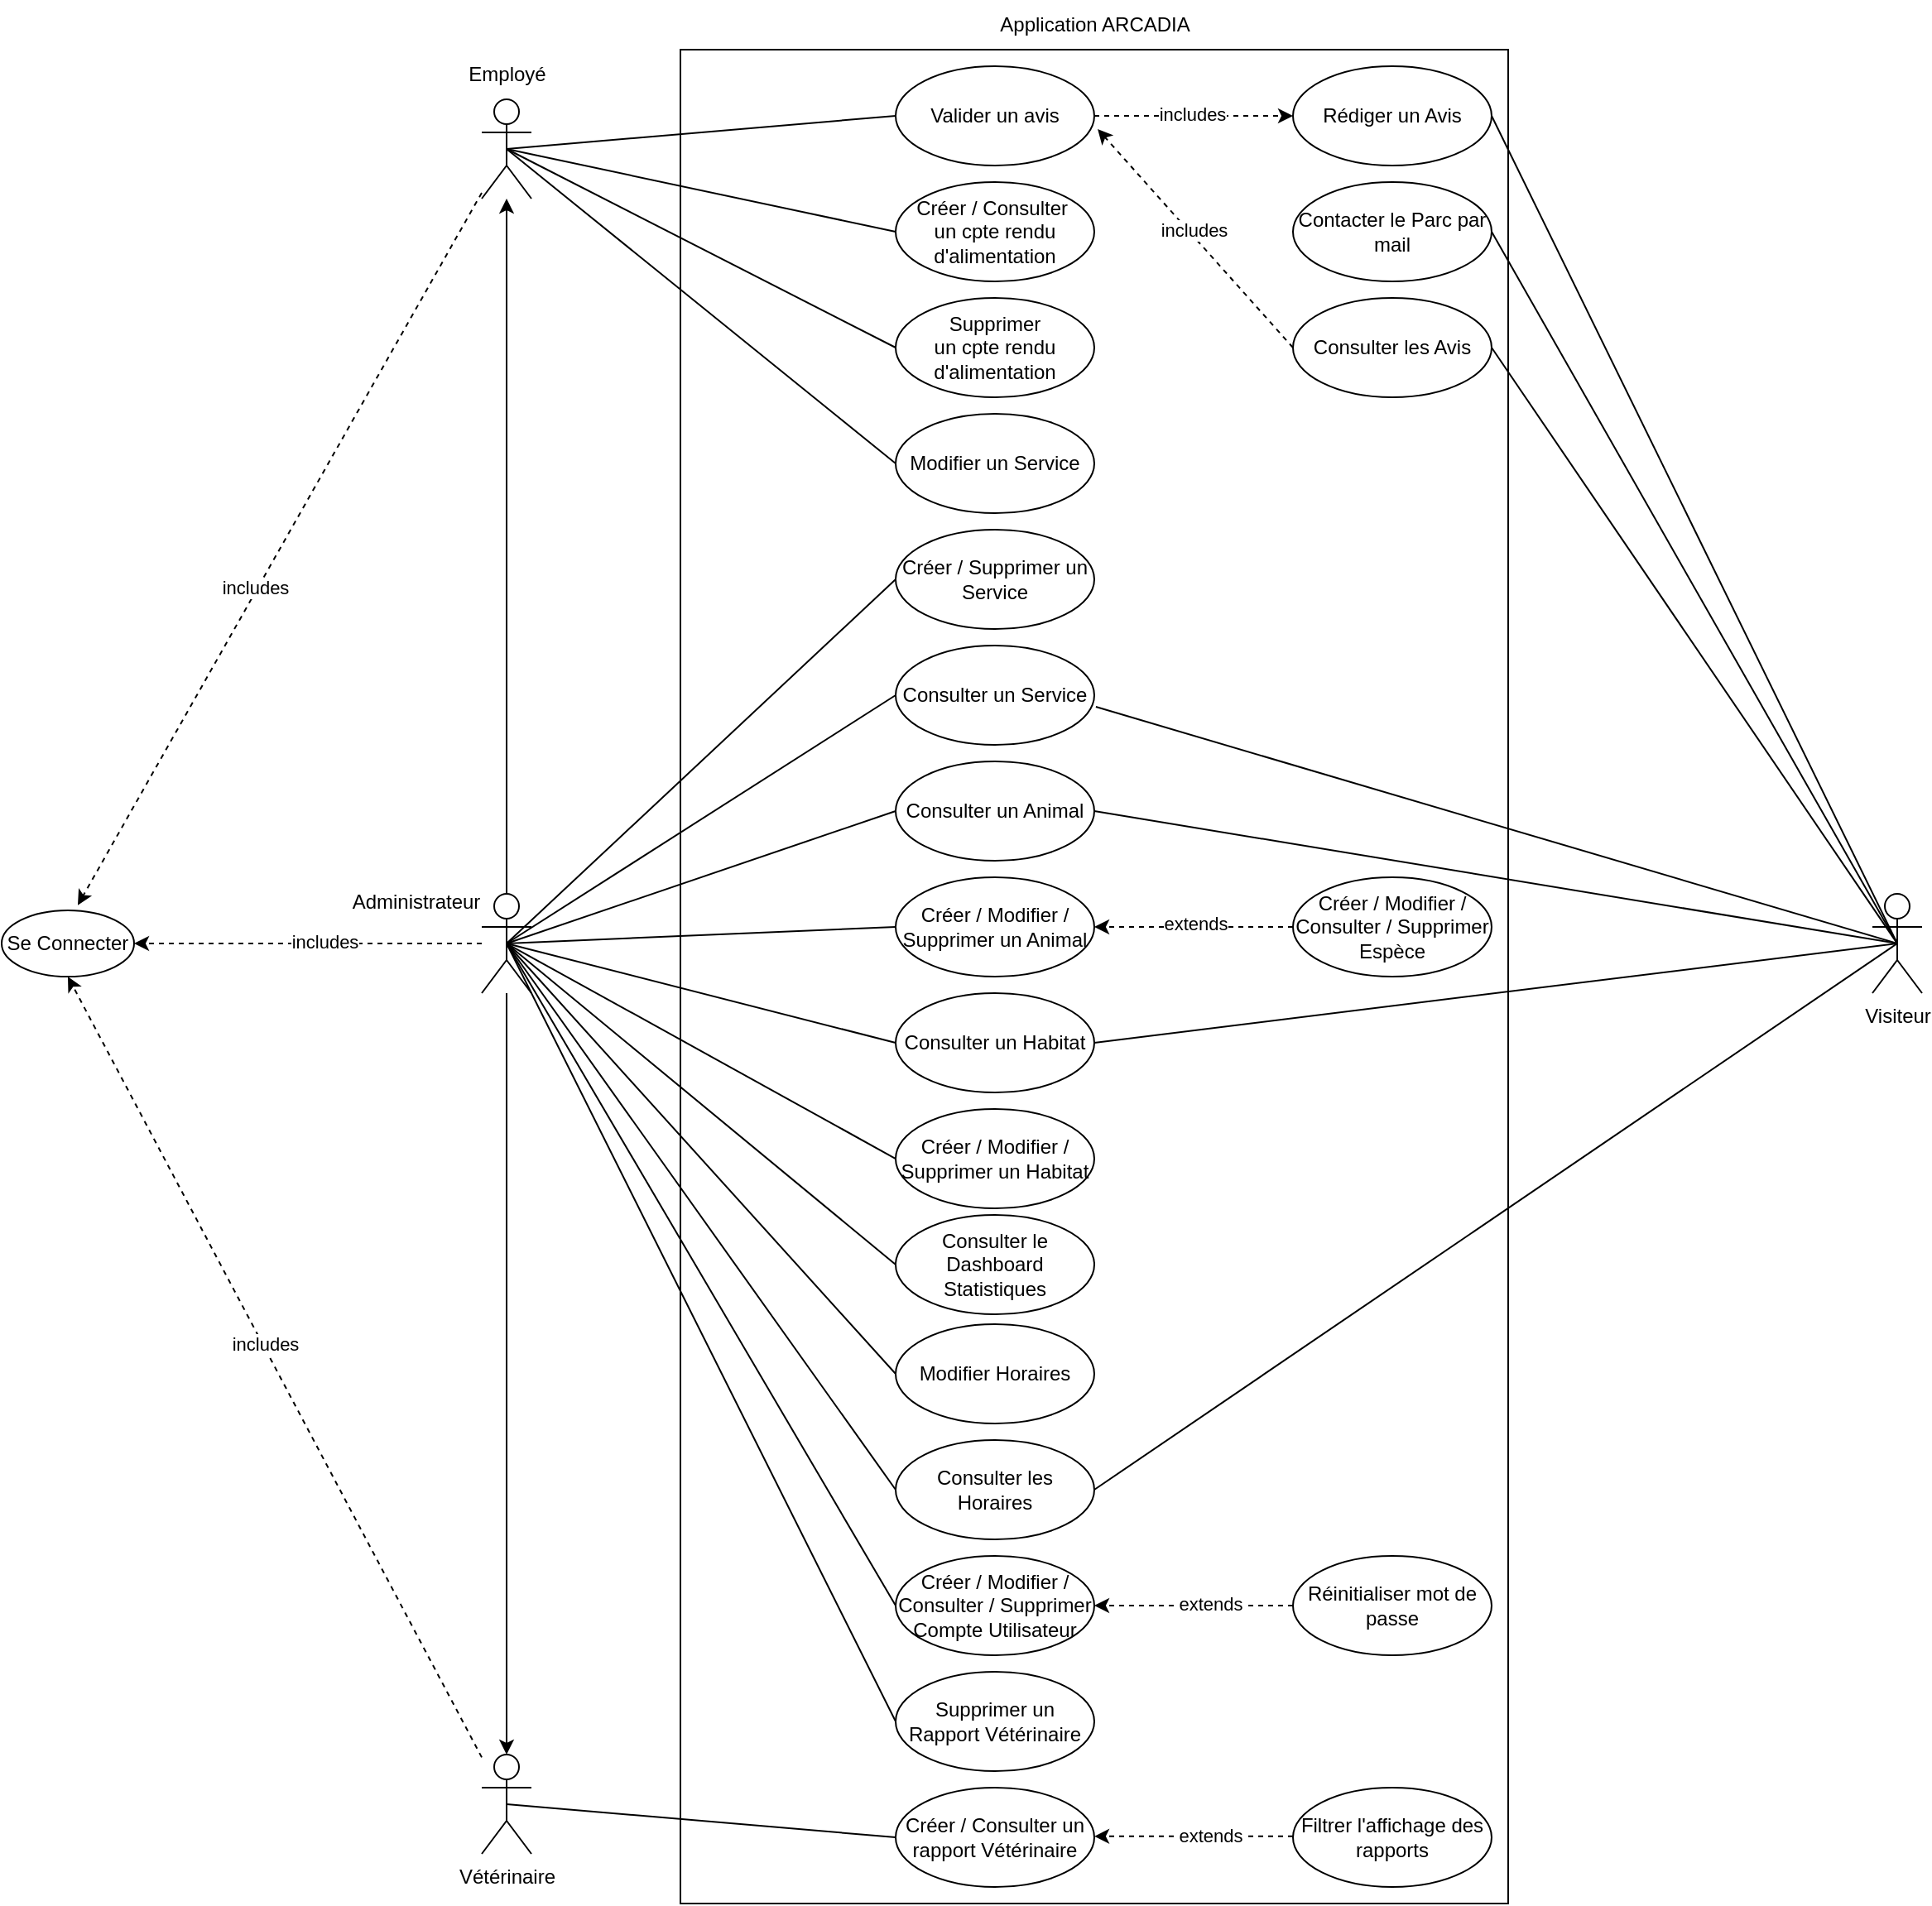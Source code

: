 <mxfile version="24.8.6">
  <diagram id="IKdIBJH-_fXDTG6XXZtE" name="Page-1">
    <mxGraphModel dx="1440" dy="1325" grid="1" gridSize="10" guides="1" tooltips="1" connect="1" arrows="1" fold="1" page="1" pageScale="1" pageWidth="2000" pageHeight="2000" math="0" shadow="0">
      <root>
        <mxCell id="0" />
        <mxCell id="1" parent="0" />
        <mxCell id="gqGJL_2aNjQOqSzNsHdJ-1" value="Visiteur" style="shape=umlActor;verticalLabelPosition=bottom;verticalAlign=top;html=1;outlineConnect=0;" parent="1" vertex="1">
          <mxGeometry x="1170" y="790" width="30" height="60" as="geometry" />
        </mxCell>
        <mxCell id="gqGJL_2aNjQOqSzNsHdJ-2" value="" style="shape=umlActor;verticalLabelPosition=bottom;verticalAlign=top;html=1;outlineConnect=0;" parent="1" vertex="1">
          <mxGeometry x="330" y="790" width="30" height="60" as="geometry" />
        </mxCell>
        <mxCell id="gqGJL_2aNjQOqSzNsHdJ-3" value="Vétérinaire" style="shape=umlActor;verticalLabelPosition=bottom;verticalAlign=top;html=1;outlineConnect=0;" parent="1" vertex="1">
          <mxGeometry x="330" y="1310" width="30" height="60" as="geometry" />
        </mxCell>
        <mxCell id="gqGJL_2aNjQOqSzNsHdJ-5" value="" style="shape=umlActor;verticalLabelPosition=bottom;verticalAlign=top;html=1;outlineConnect=0;" parent="1" vertex="1">
          <mxGeometry x="330" y="310" width="30" height="60" as="geometry" />
        </mxCell>
        <mxCell id="gqGJL_2aNjQOqSzNsHdJ-21" value="Se Connecter" style="ellipse;whiteSpace=wrap;html=1;" parent="1" vertex="1">
          <mxGeometry x="40" y="800" width="80" height="40" as="geometry" />
        </mxCell>
        <mxCell id="gqGJL_2aNjQOqSzNsHdJ-27" value="" style="endArrow=classic;html=1;rounded=0;entryX=0.575;entryY=-0.079;entryDx=0;entryDy=0;entryPerimeter=0;dashed=1;" parent="1" source="gqGJL_2aNjQOqSzNsHdJ-5" target="gqGJL_2aNjQOqSzNsHdJ-21" edge="1">
          <mxGeometry width="50" height="50" relative="1" as="geometry">
            <mxPoint x="290" y="730" as="sourcePoint" />
            <mxPoint x="340" y="680" as="targetPoint" />
          </mxGeometry>
        </mxCell>
        <mxCell id="gqGJL_2aNjQOqSzNsHdJ-30" value="includes" style="edgeLabel;html=1;align=center;verticalAlign=middle;resizable=0;points=[];" parent="gqGJL_2aNjQOqSzNsHdJ-27" vertex="1" connectable="0">
          <mxGeometry x="0.109" y="-2" relative="1" as="geometry">
            <mxPoint as="offset" />
          </mxGeometry>
        </mxCell>
        <mxCell id="gqGJL_2aNjQOqSzNsHdJ-28" value="" style="endArrow=classic;html=1;rounded=0;entryX=1;entryY=0.5;entryDx=0;entryDy=0;dashed=1;" parent="1" source="gqGJL_2aNjQOqSzNsHdJ-2" target="gqGJL_2aNjQOqSzNsHdJ-21" edge="1">
          <mxGeometry width="50" height="50" relative="1" as="geometry">
            <mxPoint x="259" y="670" as="sourcePoint" />
            <mxPoint x="210" y="807" as="targetPoint" />
          </mxGeometry>
        </mxCell>
        <mxCell id="gqGJL_2aNjQOqSzNsHdJ-31" value="includes" style="edgeLabel;html=1;align=center;verticalAlign=middle;resizable=0;points=[];" parent="gqGJL_2aNjQOqSzNsHdJ-28" vertex="1" connectable="0">
          <mxGeometry x="-0.097" y="-1" relative="1" as="geometry">
            <mxPoint as="offset" />
          </mxGeometry>
        </mxCell>
        <mxCell id="gqGJL_2aNjQOqSzNsHdJ-29" value="" style="endArrow=classic;html=1;rounded=0;entryX=0.5;entryY=1;entryDx=0;entryDy=0;dashed=1;" parent="1" source="gqGJL_2aNjQOqSzNsHdJ-3" target="gqGJL_2aNjQOqSzNsHdJ-21" edge="1">
          <mxGeometry width="50" height="50" relative="1" as="geometry">
            <mxPoint x="256" y="930" as="sourcePoint" />
            <mxPoint x="160" y="930" as="targetPoint" />
          </mxGeometry>
        </mxCell>
        <mxCell id="gqGJL_2aNjQOqSzNsHdJ-32" value="includes" style="edgeLabel;html=1;align=center;verticalAlign=middle;resizable=0;points=[];" parent="gqGJL_2aNjQOqSzNsHdJ-29" vertex="1" connectable="0">
          <mxGeometry x="0.057" y="-1" relative="1" as="geometry">
            <mxPoint as="offset" />
          </mxGeometry>
        </mxCell>
        <mxCell id="gqGJL_2aNjQOqSzNsHdJ-35" value="" style="rounded=0;whiteSpace=wrap;html=1;align=center;" parent="1" vertex="1">
          <mxGeometry x="450" y="280" width="500" height="1120" as="geometry" />
        </mxCell>
        <mxCell id="gqGJL_2aNjQOqSzNsHdJ-36" value="Application ARCADIA" style="text;html=1;align=center;verticalAlign=middle;resizable=0;points=[];autosize=1;strokeColor=none;fillColor=none;" parent="1" vertex="1">
          <mxGeometry x="630" y="250" width="140" height="30" as="geometry" />
        </mxCell>
        <mxCell id="E2P9w7a1Jbw7j0O_7AST-2" value="Créer / Consulter&amp;nbsp;&lt;div&gt;un cpte rendu d&#39;alimentation&lt;/div&gt;" style="ellipse;whiteSpace=wrap;html=1;" vertex="1" parent="1">
          <mxGeometry x="580" y="360" width="120" height="60" as="geometry" />
        </mxCell>
        <mxCell id="E2P9w7a1Jbw7j0O_7AST-27" style="edgeStyle=orthogonalEdgeStyle;rounded=0;orthogonalLoop=1;jettySize=auto;html=1;exitX=1;exitY=0.5;exitDx=0;exitDy=0;entryX=0;entryY=0.5;entryDx=0;entryDy=0;dashed=1;" edge="1" parent="1" source="E2P9w7a1Jbw7j0O_7AST-3" target="E2P9w7a1Jbw7j0O_7AST-19">
          <mxGeometry relative="1" as="geometry" />
        </mxCell>
        <mxCell id="E2P9w7a1Jbw7j0O_7AST-28" value="includes" style="edgeLabel;html=1;align=center;verticalAlign=middle;resizable=0;points=[];" vertex="1" connectable="0" parent="E2P9w7a1Jbw7j0O_7AST-27">
          <mxGeometry x="0.233" y="-2" relative="1" as="geometry">
            <mxPoint x="-15" y="-3" as="offset" />
          </mxGeometry>
        </mxCell>
        <mxCell id="E2P9w7a1Jbw7j0O_7AST-3" value="Valider un avis" style="ellipse;whiteSpace=wrap;html=1;" vertex="1" parent="1">
          <mxGeometry x="580" y="290" width="120" height="60" as="geometry" />
        </mxCell>
        <mxCell id="E2P9w7a1Jbw7j0O_7AST-4" value="Modifier un Service" style="ellipse;whiteSpace=wrap;html=1;" vertex="1" parent="1">
          <mxGeometry x="580" y="500" width="120" height="60" as="geometry" />
        </mxCell>
        <mxCell id="E2P9w7a1Jbw7j0O_7AST-5" value="Créer / Supprimer un Service" style="ellipse;whiteSpace=wrap;html=1;" vertex="1" parent="1">
          <mxGeometry x="580" y="570" width="120" height="60" as="geometry" />
        </mxCell>
        <mxCell id="E2P9w7a1Jbw7j0O_7AST-7" value="Consulter un Service" style="ellipse;whiteSpace=wrap;html=1;" vertex="1" parent="1">
          <mxGeometry x="580" y="640" width="120" height="60" as="geometry" />
        </mxCell>
        <mxCell id="E2P9w7a1Jbw7j0O_7AST-8" value="Consulter un Animal" style="ellipse;whiteSpace=wrap;html=1;" vertex="1" parent="1">
          <mxGeometry x="580" y="710" width="120" height="60" as="geometry" />
        </mxCell>
        <mxCell id="E2P9w7a1Jbw7j0O_7AST-9" value="Créer / Modifier / Supprimer un Animal" style="ellipse;whiteSpace=wrap;html=1;" vertex="1" parent="1">
          <mxGeometry x="580" y="780" width="120" height="60" as="geometry" />
        </mxCell>
        <mxCell id="E2P9w7a1Jbw7j0O_7AST-10" value="Consulter un Habitat" style="ellipse;whiteSpace=wrap;html=1;" vertex="1" parent="1">
          <mxGeometry x="580" y="850" width="120" height="60" as="geometry" />
        </mxCell>
        <mxCell id="E2P9w7a1Jbw7j0O_7AST-11" value="Créer / Modifier / Supprimer un Habitat" style="ellipse;whiteSpace=wrap;html=1;" vertex="1" parent="1">
          <mxGeometry x="580" y="920" width="120" height="60" as="geometry" />
        </mxCell>
        <mxCell id="E2P9w7a1Jbw7j0O_7AST-12" value="Modifier Horaires" style="ellipse;whiteSpace=wrap;html=1;" vertex="1" parent="1">
          <mxGeometry x="580" y="1050" width="120" height="60" as="geometry" />
        </mxCell>
        <mxCell id="E2P9w7a1Jbw7j0O_7AST-23" style="edgeStyle=orthogonalEdgeStyle;rounded=0;orthogonalLoop=1;jettySize=auto;html=1;exitX=0;exitY=0.5;exitDx=0;exitDy=0;dashed=1;entryX=1;entryY=0.5;entryDx=0;entryDy=0;" edge="1" parent="1" source="E2P9w7a1Jbw7j0O_7AST-13" target="E2P9w7a1Jbw7j0O_7AST-9">
          <mxGeometry relative="1" as="geometry" />
        </mxCell>
        <mxCell id="E2P9w7a1Jbw7j0O_7AST-24" value="extends" style="edgeLabel;html=1;align=center;verticalAlign=middle;resizable=0;points=[];" vertex="1" connectable="0" parent="E2P9w7a1Jbw7j0O_7AST-23">
          <mxGeometry y="3" relative="1" as="geometry">
            <mxPoint x="1" y="-5" as="offset" />
          </mxGeometry>
        </mxCell>
        <mxCell id="E2P9w7a1Jbw7j0O_7AST-13" value="Créer / Modifier / Consulter / Supprimer Espèce" style="ellipse;whiteSpace=wrap;html=1;" vertex="1" parent="1">
          <mxGeometry x="820" y="780" width="120" height="60" as="geometry" />
        </mxCell>
        <mxCell id="E2P9w7a1Jbw7j0O_7AST-14" value="Créer / Modifier / Consulter / Supprimer Compte Utilisateur" style="ellipse;whiteSpace=wrap;html=1;" vertex="1" parent="1">
          <mxGeometry x="580" y="1190" width="120" height="60" as="geometry" />
        </mxCell>
        <mxCell id="E2P9w7a1Jbw7j0O_7AST-25" style="edgeStyle=orthogonalEdgeStyle;rounded=0;orthogonalLoop=1;jettySize=auto;html=1;exitX=0;exitY=0.5;exitDx=0;exitDy=0;dashed=1;" edge="1" parent="1" source="E2P9w7a1Jbw7j0O_7AST-15" target="E2P9w7a1Jbw7j0O_7AST-14">
          <mxGeometry relative="1" as="geometry" />
        </mxCell>
        <mxCell id="E2P9w7a1Jbw7j0O_7AST-26" value="extends" style="edgeLabel;html=1;align=center;verticalAlign=middle;resizable=0;points=[];" vertex="1" connectable="0" parent="E2P9w7a1Jbw7j0O_7AST-25">
          <mxGeometry x="-0.1" y="-1" relative="1" as="geometry">
            <mxPoint x="4" as="offset" />
          </mxGeometry>
        </mxCell>
        <mxCell id="E2P9w7a1Jbw7j0O_7AST-15" value="Réinitialiser mot de passe" style="ellipse;whiteSpace=wrap;html=1;" vertex="1" parent="1">
          <mxGeometry x="820" y="1190" width="120" height="60" as="geometry" />
        </mxCell>
        <mxCell id="E2P9w7a1Jbw7j0O_7AST-16" value="Supprimer un Rapport Vétérinaire" style="ellipse;whiteSpace=wrap;html=1;" vertex="1" parent="1">
          <mxGeometry x="580" y="1260" width="120" height="60" as="geometry" />
        </mxCell>
        <mxCell id="E2P9w7a1Jbw7j0O_7AST-18" value="Créer / Consulter un rapport Vétérinaire" style="ellipse;whiteSpace=wrap;html=1;" vertex="1" parent="1">
          <mxGeometry x="580" y="1330" width="120" height="60" as="geometry" />
        </mxCell>
        <mxCell id="E2P9w7a1Jbw7j0O_7AST-19" value="Rédiger un Avis" style="ellipse;whiteSpace=wrap;html=1;" vertex="1" parent="1">
          <mxGeometry x="820" y="290" width="120" height="60" as="geometry" />
        </mxCell>
        <mxCell id="E2P9w7a1Jbw7j0O_7AST-20" value="Contacter le Parc par mail" style="ellipse;whiteSpace=wrap;html=1;" vertex="1" parent="1">
          <mxGeometry x="820" y="360" width="120" height="60" as="geometry" />
        </mxCell>
        <mxCell id="E2P9w7a1Jbw7j0O_7AST-21" value="Supprimer&lt;div&gt;un cpte rendu d&#39;alimentation&lt;/div&gt;" style="ellipse;whiteSpace=wrap;html=1;" vertex="1" parent="1">
          <mxGeometry x="580" y="430" width="120" height="60" as="geometry" />
        </mxCell>
        <mxCell id="E2P9w7a1Jbw7j0O_7AST-22" value="Consulter les Horaires" style="ellipse;whiteSpace=wrap;html=1;" vertex="1" parent="1">
          <mxGeometry x="580" y="1120" width="120" height="60" as="geometry" />
        </mxCell>
        <mxCell id="E2P9w7a1Jbw7j0O_7AST-31" value="" style="endArrow=none;html=1;rounded=0;exitX=0.5;exitY=0.5;exitDx=0;exitDy=0;exitPerimeter=0;entryX=0;entryY=0.5;entryDx=0;entryDy=0;" edge="1" parent="1" source="gqGJL_2aNjQOqSzNsHdJ-5" target="E2P9w7a1Jbw7j0O_7AST-3">
          <mxGeometry width="50" height="50" relative="1" as="geometry">
            <mxPoint x="600" y="800" as="sourcePoint" />
            <mxPoint x="650" y="750" as="targetPoint" />
          </mxGeometry>
        </mxCell>
        <mxCell id="E2P9w7a1Jbw7j0O_7AST-32" value="" style="endArrow=none;html=1;rounded=0;exitX=0.5;exitY=0.5;exitDx=0;exitDy=0;exitPerimeter=0;entryX=0;entryY=0.5;entryDx=0;entryDy=0;" edge="1" parent="1" source="gqGJL_2aNjQOqSzNsHdJ-5" target="E2P9w7a1Jbw7j0O_7AST-2">
          <mxGeometry width="50" height="50" relative="1" as="geometry">
            <mxPoint x="355" y="350" as="sourcePoint" />
            <mxPoint x="590" y="360" as="targetPoint" />
          </mxGeometry>
        </mxCell>
        <mxCell id="E2P9w7a1Jbw7j0O_7AST-34" value="" style="endArrow=none;html=1;rounded=0;exitX=0.5;exitY=0.5;exitDx=0;exitDy=0;exitPerimeter=0;entryX=0;entryY=0.5;entryDx=0;entryDy=0;" edge="1" parent="1" source="gqGJL_2aNjQOqSzNsHdJ-5" target="E2P9w7a1Jbw7j0O_7AST-21">
          <mxGeometry width="50" height="50" relative="1" as="geometry">
            <mxPoint x="355" y="350" as="sourcePoint" />
            <mxPoint x="590" y="430" as="targetPoint" />
          </mxGeometry>
        </mxCell>
        <mxCell id="E2P9w7a1Jbw7j0O_7AST-35" value="" style="endArrow=none;html=1;rounded=0;exitX=0.5;exitY=0.5;exitDx=0;exitDy=0;exitPerimeter=0;entryX=0;entryY=0.5;entryDx=0;entryDy=0;" edge="1" parent="1" source="gqGJL_2aNjQOqSzNsHdJ-5" target="E2P9w7a1Jbw7j0O_7AST-4">
          <mxGeometry width="50" height="50" relative="1" as="geometry">
            <mxPoint x="355" y="350" as="sourcePoint" />
            <mxPoint x="590" y="500" as="targetPoint" />
          </mxGeometry>
        </mxCell>
        <mxCell id="E2P9w7a1Jbw7j0O_7AST-36" value="" style="endArrow=none;html=1;rounded=0;exitX=0.5;exitY=0.5;exitDx=0;exitDy=0;exitPerimeter=0;entryX=0;entryY=0.5;entryDx=0;entryDy=0;" edge="1" parent="1" source="gqGJL_2aNjQOqSzNsHdJ-2" target="E2P9w7a1Jbw7j0O_7AST-5">
          <mxGeometry width="50" height="50" relative="1" as="geometry">
            <mxPoint x="600" y="900" as="sourcePoint" />
            <mxPoint x="650" y="850" as="targetPoint" />
          </mxGeometry>
        </mxCell>
        <mxCell id="E2P9w7a1Jbw7j0O_7AST-37" value="" style="endArrow=none;html=1;rounded=0;exitX=0.5;exitY=0.5;exitDx=0;exitDy=0;exitPerimeter=0;entryX=0;entryY=0.5;entryDx=0;entryDy=0;" edge="1" parent="1" source="gqGJL_2aNjQOqSzNsHdJ-2" target="E2P9w7a1Jbw7j0O_7AST-7">
          <mxGeometry width="50" height="50" relative="1" as="geometry">
            <mxPoint x="355" y="830" as="sourcePoint" />
            <mxPoint x="590" y="640" as="targetPoint" />
          </mxGeometry>
        </mxCell>
        <mxCell id="E2P9w7a1Jbw7j0O_7AST-38" value="" style="endArrow=none;html=1;rounded=0;exitX=0.5;exitY=0.5;exitDx=0;exitDy=0;exitPerimeter=0;entryX=0;entryY=0.5;entryDx=0;entryDy=0;" edge="1" parent="1" source="gqGJL_2aNjQOqSzNsHdJ-2" target="E2P9w7a1Jbw7j0O_7AST-8">
          <mxGeometry width="50" height="50" relative="1" as="geometry">
            <mxPoint x="355" y="830" as="sourcePoint" />
            <mxPoint x="590" y="710" as="targetPoint" />
          </mxGeometry>
        </mxCell>
        <mxCell id="E2P9w7a1Jbw7j0O_7AST-39" value="" style="endArrow=none;html=1;rounded=0;exitX=0.5;exitY=0.5;exitDx=0;exitDy=0;exitPerimeter=0;entryX=0;entryY=0.5;entryDx=0;entryDy=0;" edge="1" parent="1" source="gqGJL_2aNjQOqSzNsHdJ-2" target="E2P9w7a1Jbw7j0O_7AST-9">
          <mxGeometry width="50" height="50" relative="1" as="geometry">
            <mxPoint x="355" y="830" as="sourcePoint" />
            <mxPoint x="590" y="780" as="targetPoint" />
          </mxGeometry>
        </mxCell>
        <mxCell id="E2P9w7a1Jbw7j0O_7AST-40" value="" style="endArrow=none;html=1;rounded=0;entryX=0;entryY=0.5;entryDx=0;entryDy=0;exitX=0.5;exitY=0.5;exitDx=0;exitDy=0;exitPerimeter=0;" edge="1" parent="1" source="gqGJL_2aNjQOqSzNsHdJ-2" target="E2P9w7a1Jbw7j0O_7AST-10">
          <mxGeometry width="50" height="50" relative="1" as="geometry">
            <mxPoint x="355" y="830" as="sourcePoint" />
            <mxPoint x="590" y="850" as="targetPoint" />
          </mxGeometry>
        </mxCell>
        <mxCell id="E2P9w7a1Jbw7j0O_7AST-42" value="" style="endArrow=none;html=1;rounded=0;entryX=0;entryY=0.5;entryDx=0;entryDy=0;exitX=0.5;exitY=0.5;exitDx=0;exitDy=0;exitPerimeter=0;" edge="1" parent="1" source="gqGJL_2aNjQOqSzNsHdJ-2" target="E2P9w7a1Jbw7j0O_7AST-11">
          <mxGeometry width="50" height="50" relative="1" as="geometry">
            <mxPoint x="355" y="830" as="sourcePoint" />
            <mxPoint x="590" y="920" as="targetPoint" />
          </mxGeometry>
        </mxCell>
        <mxCell id="E2P9w7a1Jbw7j0O_7AST-43" value="" style="endArrow=none;html=1;rounded=0;entryX=0;entryY=0.5;entryDx=0;entryDy=0;exitX=0.5;exitY=0.5;exitDx=0;exitDy=0;exitPerimeter=0;" edge="1" parent="1" source="gqGJL_2aNjQOqSzNsHdJ-2" target="E2P9w7a1Jbw7j0O_7AST-12">
          <mxGeometry width="50" height="50" relative="1" as="geometry">
            <mxPoint x="355" y="830" as="sourcePoint" />
            <mxPoint x="590" y="990" as="targetPoint" />
          </mxGeometry>
        </mxCell>
        <mxCell id="E2P9w7a1Jbw7j0O_7AST-44" value="" style="endArrow=none;html=1;rounded=0;entryX=0;entryY=0.5;entryDx=0;entryDy=0;exitX=0.5;exitY=0.5;exitDx=0;exitDy=0;exitPerimeter=0;" edge="1" parent="1" source="gqGJL_2aNjQOqSzNsHdJ-2" target="E2P9w7a1Jbw7j0O_7AST-22">
          <mxGeometry width="50" height="50" relative="1" as="geometry">
            <mxPoint x="350" y="820" as="sourcePoint" />
            <mxPoint x="590" y="1060" as="targetPoint" />
          </mxGeometry>
        </mxCell>
        <mxCell id="E2P9w7a1Jbw7j0O_7AST-45" value="" style="endArrow=none;html=1;rounded=0;entryX=0;entryY=0.5;entryDx=0;entryDy=0;exitX=0.5;exitY=0.5;exitDx=0;exitDy=0;exitPerimeter=0;" edge="1" parent="1" source="gqGJL_2aNjQOqSzNsHdJ-2" target="E2P9w7a1Jbw7j0O_7AST-14">
          <mxGeometry width="50" height="50" relative="1" as="geometry">
            <mxPoint x="355" y="830" as="sourcePoint" />
            <mxPoint x="590" y="1130" as="targetPoint" />
          </mxGeometry>
        </mxCell>
        <mxCell id="E2P9w7a1Jbw7j0O_7AST-46" value="" style="endArrow=none;html=1;rounded=0;entryX=0;entryY=0.5;entryDx=0;entryDy=0;exitX=0.5;exitY=0.5;exitDx=0;exitDy=0;exitPerimeter=0;" edge="1" parent="1" source="gqGJL_2aNjQOqSzNsHdJ-2" target="E2P9w7a1Jbw7j0O_7AST-16">
          <mxGeometry width="50" height="50" relative="1" as="geometry">
            <mxPoint x="355" y="830" as="sourcePoint" />
            <mxPoint x="590" y="1200" as="targetPoint" />
          </mxGeometry>
        </mxCell>
        <mxCell id="E2P9w7a1Jbw7j0O_7AST-53" value="" style="endArrow=none;html=1;rounded=0;exitX=0.5;exitY=0.5;exitDx=0;exitDy=0;exitPerimeter=0;entryX=0;entryY=0.5;entryDx=0;entryDy=0;" edge="1" parent="1" source="gqGJL_2aNjQOqSzNsHdJ-3" target="E2P9w7a1Jbw7j0O_7AST-18">
          <mxGeometry width="50" height="50" relative="1" as="geometry">
            <mxPoint x="600" y="900" as="sourcePoint" />
            <mxPoint x="650" y="850" as="targetPoint" />
          </mxGeometry>
        </mxCell>
        <mxCell id="E2P9w7a1Jbw7j0O_7AST-54" value="" style="endArrow=none;html=1;rounded=0;entryX=0.5;entryY=0.5;entryDx=0;entryDy=0;entryPerimeter=0;exitX=1;exitY=0.5;exitDx=0;exitDy=0;" edge="1" parent="1" source="E2P9w7a1Jbw7j0O_7AST-19" target="gqGJL_2aNjQOqSzNsHdJ-1">
          <mxGeometry width="50" height="50" relative="1" as="geometry">
            <mxPoint x="600" y="800" as="sourcePoint" />
            <mxPoint x="650" y="750" as="targetPoint" />
          </mxGeometry>
        </mxCell>
        <mxCell id="E2P9w7a1Jbw7j0O_7AST-55" value="" style="endArrow=none;html=1;rounded=0;entryX=0.5;entryY=0.5;entryDx=0;entryDy=0;entryPerimeter=0;exitX=1;exitY=0.5;exitDx=0;exitDy=0;" edge="1" parent="1" source="E2P9w7a1Jbw7j0O_7AST-20" target="gqGJL_2aNjQOqSzNsHdJ-1">
          <mxGeometry width="50" height="50" relative="1" as="geometry">
            <mxPoint x="950" y="360" as="sourcePoint" />
            <mxPoint x="1195" y="830" as="targetPoint" />
          </mxGeometry>
        </mxCell>
        <mxCell id="E2P9w7a1Jbw7j0O_7AST-56" value="" style="endArrow=none;html=1;rounded=0;entryX=0.5;entryY=0.5;entryDx=0;entryDy=0;entryPerimeter=0;exitX=1.008;exitY=0.617;exitDx=0;exitDy=0;exitPerimeter=0;" edge="1" parent="1" source="E2P9w7a1Jbw7j0O_7AST-7" target="gqGJL_2aNjQOqSzNsHdJ-1">
          <mxGeometry width="50" height="50" relative="1" as="geometry">
            <mxPoint x="950" y="430" as="sourcePoint" />
            <mxPoint x="1195" y="830" as="targetPoint" />
          </mxGeometry>
        </mxCell>
        <mxCell id="E2P9w7a1Jbw7j0O_7AST-57" value="" style="endArrow=none;html=1;rounded=0;entryX=0.5;entryY=0.5;entryDx=0;entryDy=0;entryPerimeter=0;exitX=1;exitY=0.5;exitDx=0;exitDy=0;" edge="1" parent="1" source="E2P9w7a1Jbw7j0O_7AST-8" target="gqGJL_2aNjQOqSzNsHdJ-1">
          <mxGeometry width="50" height="50" relative="1" as="geometry">
            <mxPoint x="711" y="717" as="sourcePoint" />
            <mxPoint x="1195" y="830" as="targetPoint" />
          </mxGeometry>
        </mxCell>
        <mxCell id="E2P9w7a1Jbw7j0O_7AST-58" value="" style="endArrow=none;html=1;rounded=0;entryX=0.5;entryY=0.5;entryDx=0;entryDy=0;entryPerimeter=0;exitX=1;exitY=0.5;exitDx=0;exitDy=0;" edge="1" parent="1" source="E2P9w7a1Jbw7j0O_7AST-10" target="gqGJL_2aNjQOqSzNsHdJ-1">
          <mxGeometry width="50" height="50" relative="1" as="geometry">
            <mxPoint x="710" y="780" as="sourcePoint" />
            <mxPoint x="1195" y="830" as="targetPoint" />
          </mxGeometry>
        </mxCell>
        <mxCell id="E2P9w7a1Jbw7j0O_7AST-59" value="" style="endArrow=none;html=1;rounded=0;entryX=0.5;entryY=0.5;entryDx=0;entryDy=0;entryPerimeter=0;exitX=1;exitY=0.5;exitDx=0;exitDy=0;" edge="1" parent="1" source="E2P9w7a1Jbw7j0O_7AST-22" target="gqGJL_2aNjQOqSzNsHdJ-1">
          <mxGeometry width="50" height="50" relative="1" as="geometry">
            <mxPoint x="710" y="920" as="sourcePoint" />
            <mxPoint x="1195" y="830" as="targetPoint" />
          </mxGeometry>
        </mxCell>
        <mxCell id="E2P9w7a1Jbw7j0O_7AST-60" value="Consulter les Avis" style="ellipse;whiteSpace=wrap;html=1;" vertex="1" parent="1">
          <mxGeometry x="820" y="430" width="120" height="60" as="geometry" />
        </mxCell>
        <mxCell id="E2P9w7a1Jbw7j0O_7AST-62" value="" style="endArrow=classic;html=1;rounded=0;exitX=0;exitY=0.5;exitDx=0;exitDy=0;entryX=1.017;entryY=0.633;entryDx=0;entryDy=0;entryPerimeter=0;dashed=1;" edge="1" parent="1" source="E2P9w7a1Jbw7j0O_7AST-60" target="E2P9w7a1Jbw7j0O_7AST-3">
          <mxGeometry width="50" height="50" relative="1" as="geometry">
            <mxPoint x="600" y="900" as="sourcePoint" />
            <mxPoint x="650" y="850" as="targetPoint" />
          </mxGeometry>
        </mxCell>
        <mxCell id="E2P9w7a1Jbw7j0O_7AST-63" value="includes" style="edgeLabel;html=1;align=center;verticalAlign=middle;resizable=0;points=[];" vertex="1" connectable="0" parent="E2P9w7a1Jbw7j0O_7AST-62">
          <mxGeometry x="0.167" y="2" relative="1" as="geometry">
            <mxPoint x="10" y="5" as="offset" />
          </mxGeometry>
        </mxCell>
        <mxCell id="E2P9w7a1Jbw7j0O_7AST-64" value="" style="endArrow=none;html=1;rounded=0;exitX=1;exitY=0.5;exitDx=0;exitDy=0;entryX=0.5;entryY=0.5;entryDx=0;entryDy=0;entryPerimeter=0;" edge="1" parent="1" source="E2P9w7a1Jbw7j0O_7AST-60" target="gqGJL_2aNjQOqSzNsHdJ-1">
          <mxGeometry width="50" height="50" relative="1" as="geometry">
            <mxPoint x="950" y="430" as="sourcePoint" />
            <mxPoint x="1202" y="730" as="targetPoint" />
          </mxGeometry>
        </mxCell>
        <mxCell id="E2P9w7a1Jbw7j0O_7AST-65" value="" style="endArrow=classic;html=1;rounded=0;exitX=0.5;exitY=0;exitDx=0;exitDy=0;exitPerimeter=0;" edge="1" parent="1" source="gqGJL_2aNjQOqSzNsHdJ-2" target="gqGJL_2aNjQOqSzNsHdJ-5">
          <mxGeometry width="50" height="50" relative="1" as="geometry">
            <mxPoint x="390" y="630" as="sourcePoint" />
            <mxPoint x="440" y="580" as="targetPoint" />
          </mxGeometry>
        </mxCell>
        <mxCell id="E2P9w7a1Jbw7j0O_7AST-66" value="Employé" style="text;html=1;align=center;verticalAlign=middle;resizable=0;points=[];autosize=1;strokeColor=none;fillColor=none;" vertex="1" parent="1">
          <mxGeometry x="310" y="280" width="70" height="30" as="geometry" />
        </mxCell>
        <mxCell id="E2P9w7a1Jbw7j0O_7AST-69" value="Administrateur" style="text;html=1;align=center;verticalAlign=middle;resizable=0;points=[];autosize=1;strokeColor=none;fillColor=none;" vertex="1" parent="1">
          <mxGeometry x="240" y="780" width="100" height="30" as="geometry" />
        </mxCell>
        <mxCell id="E2P9w7a1Jbw7j0O_7AST-70" value="" style="endArrow=classic;html=1;rounded=0;entryX=0.5;entryY=0;entryDx=0;entryDy=0;entryPerimeter=0;" edge="1" parent="1" source="gqGJL_2aNjQOqSzNsHdJ-2" target="gqGJL_2aNjQOqSzNsHdJ-3">
          <mxGeometry width="50" height="50" relative="1" as="geometry">
            <mxPoint x="390" y="1110" as="sourcePoint" />
            <mxPoint x="440" y="1060" as="targetPoint" />
          </mxGeometry>
        </mxCell>
        <mxCell id="E2P9w7a1Jbw7j0O_7AST-71" value="Filtrer l&#39;affichage des rapports" style="ellipse;whiteSpace=wrap;html=1;" vertex="1" parent="1">
          <mxGeometry x="820" y="1330" width="120" height="60" as="geometry" />
        </mxCell>
        <mxCell id="E2P9w7a1Jbw7j0O_7AST-72" style="edgeStyle=orthogonalEdgeStyle;rounded=0;orthogonalLoop=1;jettySize=auto;html=1;exitX=0;exitY=0.5;exitDx=0;exitDy=0;dashed=1;" edge="1" parent="1">
          <mxGeometry relative="1" as="geometry">
            <mxPoint x="820" y="1359.41" as="sourcePoint" />
            <mxPoint x="700" y="1359.41" as="targetPoint" />
          </mxGeometry>
        </mxCell>
        <mxCell id="E2P9w7a1Jbw7j0O_7AST-73" value="extends" style="edgeLabel;html=1;align=center;verticalAlign=middle;resizable=0;points=[];" vertex="1" connectable="0" parent="E2P9w7a1Jbw7j0O_7AST-72">
          <mxGeometry x="-0.1" y="-1" relative="1" as="geometry">
            <mxPoint x="4" as="offset" />
          </mxGeometry>
        </mxCell>
        <mxCell id="E2P9w7a1Jbw7j0O_7AST-74" value="Consulter le Dashboard Statistiques" style="ellipse;whiteSpace=wrap;html=1;" vertex="1" parent="1">
          <mxGeometry x="580" y="984" width="120" height="60" as="geometry" />
        </mxCell>
        <mxCell id="E2P9w7a1Jbw7j0O_7AST-75" value="" style="endArrow=none;html=1;rounded=0;entryX=0;entryY=0.5;entryDx=0;entryDy=0;exitX=0.5;exitY=0.5;exitDx=0;exitDy=0;exitPerimeter=0;" edge="1" parent="1" source="gqGJL_2aNjQOqSzNsHdJ-2" target="E2P9w7a1Jbw7j0O_7AST-74">
          <mxGeometry width="50" height="50" relative="1" as="geometry">
            <mxPoint x="355" y="830" as="sourcePoint" />
            <mxPoint x="590" y="960" as="targetPoint" />
          </mxGeometry>
        </mxCell>
      </root>
    </mxGraphModel>
  </diagram>
</mxfile>
